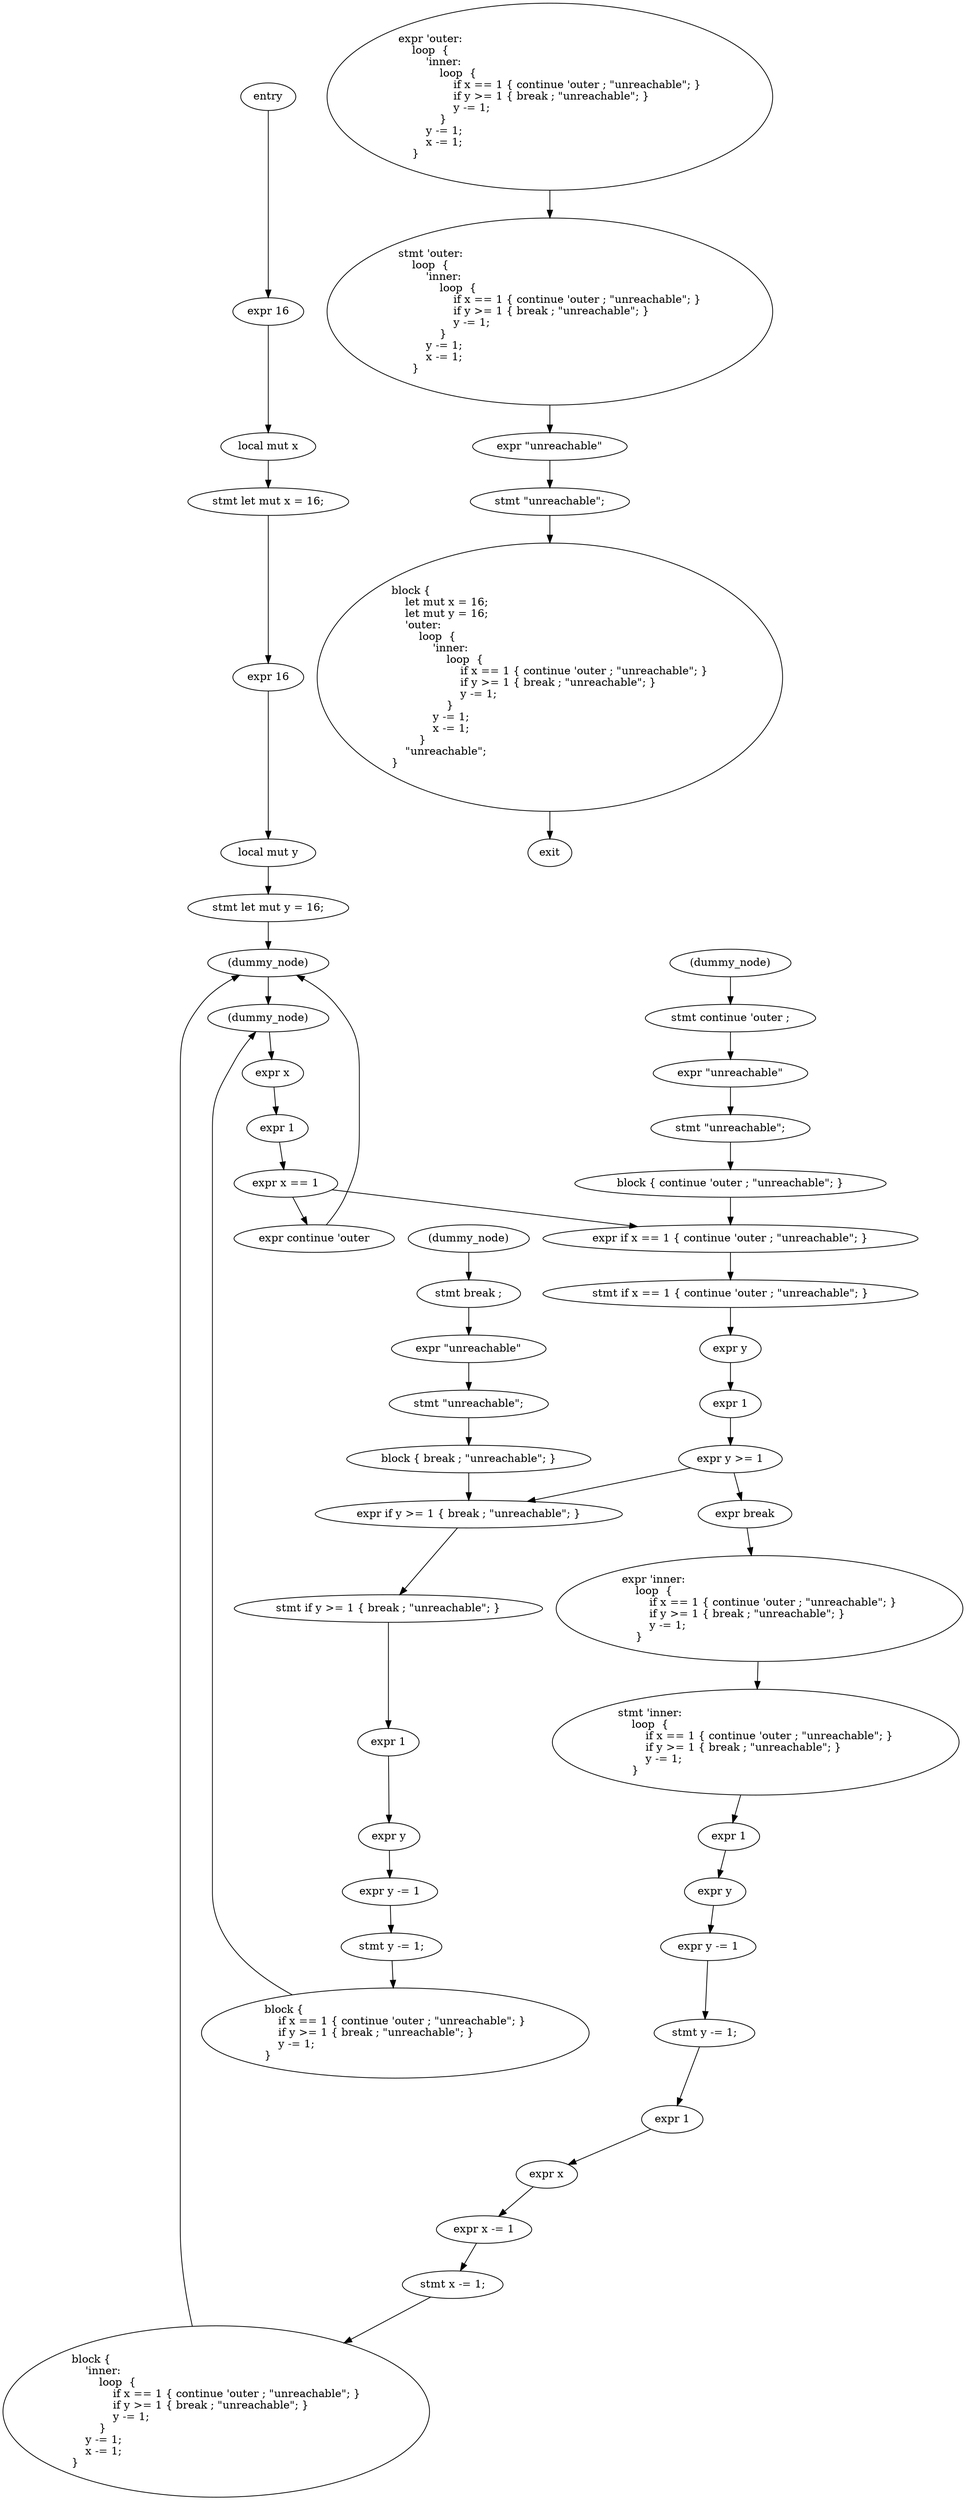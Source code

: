 digraph block {
    N0[label="entry"];
    N1[label="exit"];
    N2[label="expr 16"];
    N3[label="local mut x"];
    N4[label="stmt let mut x = 16;"];
    N5[label="expr 16"];
    N6[label="local mut y"];
    N7[label="stmt let mut y = 16;"];
    N8[label="(dummy_node)"];
    N9[label="expr \'outer:\l    loop  {\l        \'inner:\l            loop  {\l                if x == 1 { continue \'outer ; \"unreachable\"; }\l                if y >= 1 { break ; \"unreachable\"; }\l                y -= 1;\l            }\l        y -= 1;\l        x -= 1;\l    }\l"];
    N10[label="(dummy_node)"];
    N11[label="expr \'inner:\l    loop  {\l        if x == 1 { continue \'outer ; \"unreachable\"; }\l        if y >= 1 { break ; \"unreachable\"; }\l        y -= 1;\l    }\l"];
    N12[label="expr x"];
    N13[label="expr 1"];
    N14[label="expr x == 1"];
    N15[label="expr continue \'outer"];
    N16[label="(dummy_node)"];
    N17[label="stmt continue \'outer ;"];
    N18[label="expr \"unreachable\""];
    N19[label="stmt \"unreachable\";"];
    N20[label="block { continue \'outer ; \"unreachable\"; }"];
    N21[label="expr if x == 1 { continue \'outer ; \"unreachable\"; }"];
    N22[label="stmt if x == 1 { continue \'outer ; \"unreachable\"; }"];
    N23[label="expr y"];
    N24[label="expr 1"];
    N25[label="expr y >= 1"];
    N26[label="expr break"];
    N27[label="(dummy_node)"];
    N28[label="stmt break ;"];
    N29[label="expr \"unreachable\""];
    N30[label="stmt \"unreachable\";"];
    N31[label="block { break ; \"unreachable\"; }"];
    N32[label="expr if y >= 1 { break ; \"unreachable\"; }"];
    N33[label="stmt if y >= 1 { break ; \"unreachable\"; }"];
    N34[label="expr 1"];
    N35[label="expr y"];
    N36[label="expr y -= 1"];
    N37[label="stmt y -= 1;"];
    N38[label="block {\l    if x == 1 { continue \'outer ; \"unreachable\"; }\l    if y >= 1 { break ; \"unreachable\"; }\l    y -= 1;\l}\l"];
    N39[label="stmt \'inner:\l    loop  {\l        if x == 1 { continue \'outer ; \"unreachable\"; }\l        if y >= 1 { break ; \"unreachable\"; }\l        y -= 1;\l    }\l"];
    N40[label="expr 1"];
    N41[label="expr y"];
    N42[label="expr y -= 1"];
    N43[label="stmt y -= 1;"];
    N44[label="expr 1"];
    N45[label="expr x"];
    N46[label="expr x -= 1"];
    N47[label="stmt x -= 1;"];
    N48[label="block {\l    \'inner:\l        loop  {\l            if x == 1 { continue \'outer ; \"unreachable\"; }\l            if y >= 1 { break ; \"unreachable\"; }\l            y -= 1;\l        }\l    y -= 1;\l    x -= 1;\l}\l"];
    N49[label="stmt \'outer:\l    loop  {\l        \'inner:\l            loop  {\l                if x == 1 { continue \'outer ; \"unreachable\"; }\l                if y >= 1 { break ; \"unreachable\"; }\l                y -= 1;\l            }\l        y -= 1;\l        x -= 1;\l    }\l"];
    N50[label="expr \"unreachable\""];
    N51[label="stmt \"unreachable\";"];
    N52[label="block {\l    let mut x = 16;\l    let mut y = 16;\l    \'outer:\l        loop  {\l            \'inner:\l                loop  {\l                    if x == 1 { continue \'outer ; \"unreachable\"; }\l                    if y >= 1 { break ; \"unreachable\"; }\l                    y -= 1;\l                }\l            y -= 1;\l            x -= 1;\l        }\l    \"unreachable\";\l}\l"];
    N0 -> N2;
    N2 -> N3;
    N3 -> N4;
    N4 -> N5;
    N5 -> N6;
    N6 -> N7;
    N7 -> N8;
    N8 -> N10;
    N10 -> N12;
    N12 -> N13;
    N13 -> N14;
    N14 -> N15;
    N15 -> N8;
    N16 -> N17;
    N17 -> N18;
    N18 -> N19;
    N19 -> N20;
    N14 -> N21;
    N20 -> N21;
    N21 -> N22;
    N22 -> N23;
    N23 -> N24;
    N24 -> N25;
    N25 -> N26;
    N26 -> N11;
    N27 -> N28;
    N28 -> N29;
    N29 -> N30;
    N30 -> N31;
    N25 -> N32;
    N31 -> N32;
    N32 -> N33;
    N33 -> N34;
    N34 -> N35;
    N35 -> N36;
    N36 -> N37;
    N37 -> N38;
    N38 -> N10;
    N11 -> N39;
    N39 -> N40;
    N40 -> N41;
    N41 -> N42;
    N42 -> N43;
    N43 -> N44;
    N44 -> N45;
    N45 -> N46;
    N46 -> N47;
    N47 -> N48;
    N48 -> N8;
    N9 -> N49;
    N49 -> N50;
    N50 -> N51;
    N51 -> N52;
    N52 -> N1;
}
